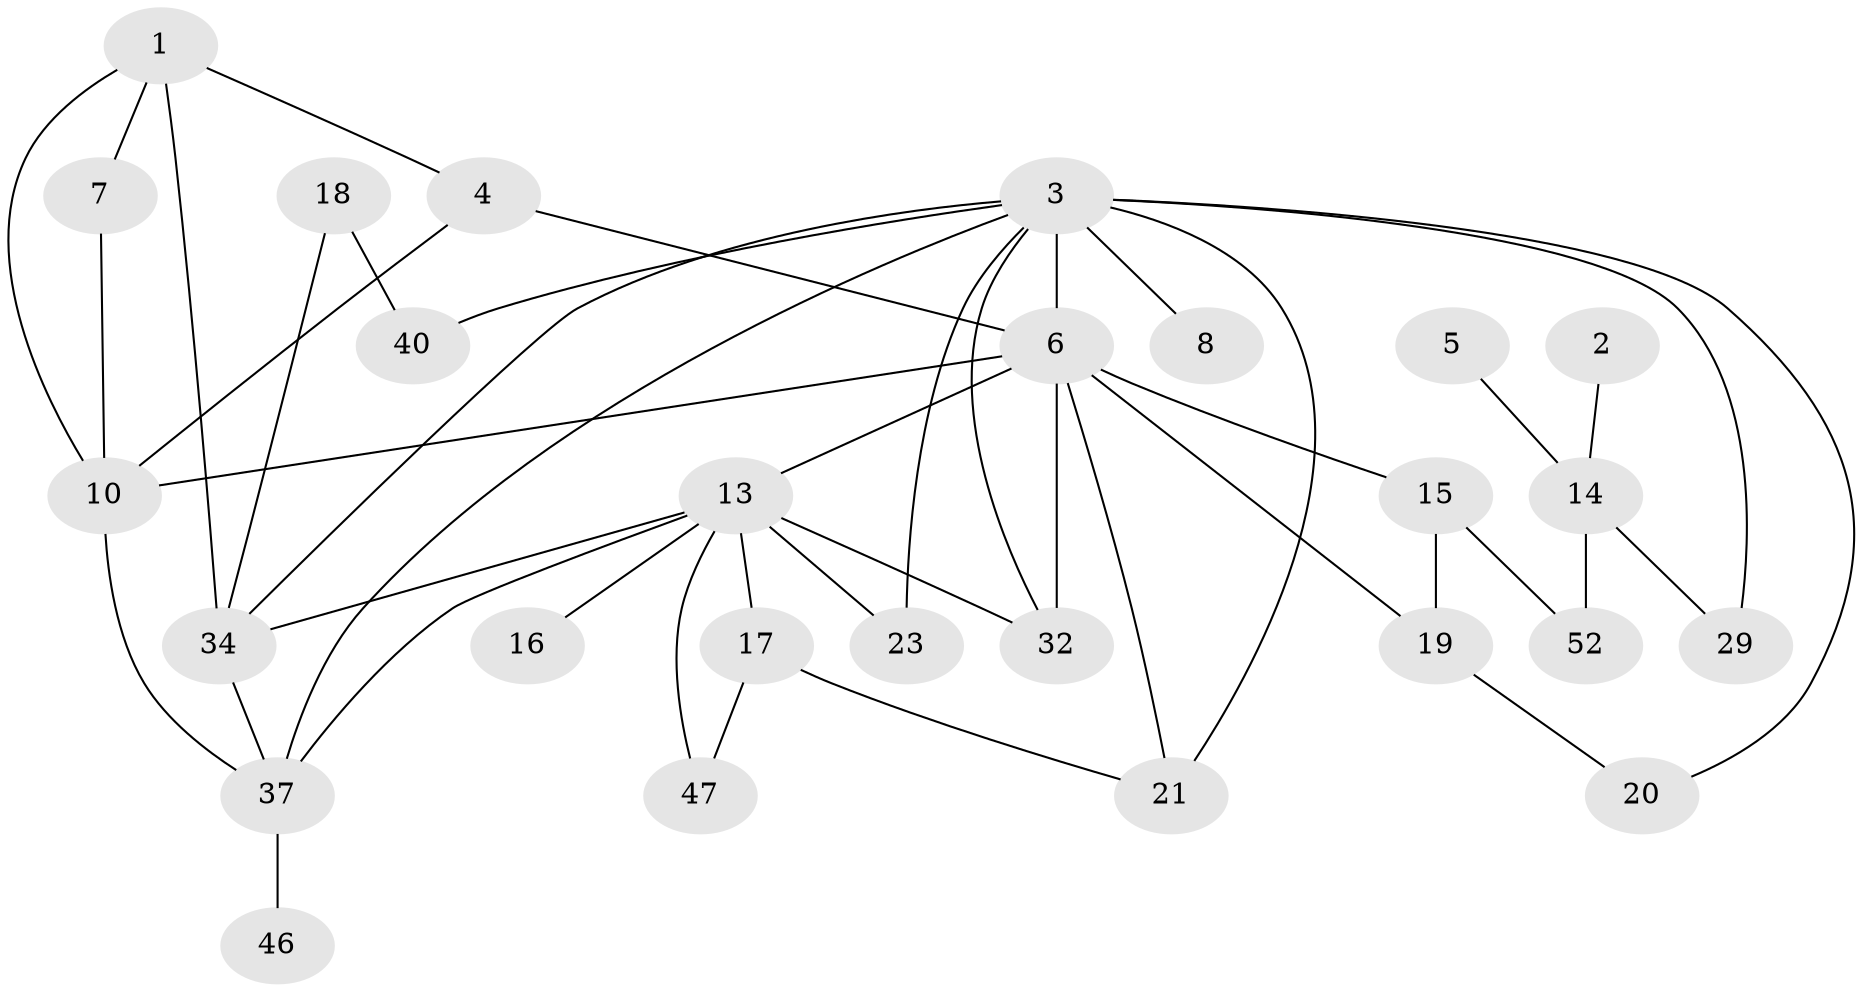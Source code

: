 // original degree distribution, {4: 0.16363636363636364, 2: 0.2909090909090909, 5: 0.09090909090909091, 3: 0.23636363636363636, 1: 0.18181818181818182, 6: 0.03636363636363636}
// Generated by graph-tools (version 1.1) at 2025/13/03/09/25 04:13:13]
// undirected, 27 vertices, 44 edges
graph export_dot {
graph [start="1"]
  node [color=gray90,style=filled];
  1 [super="+25+43+39+27"];
  2 [super="+53"];
  3 [super="+30+9+24"];
  4;
  5;
  6 [super="+42+11+12"];
  7;
  8 [super="+51"];
  10 [super="+44"];
  13 [super="+22+33"];
  14 [super="+49"];
  15;
  16;
  17;
  18;
  19 [super="+48"];
  20;
  21 [super="+28"];
  23;
  29;
  32 [super="+36"];
  34 [super="+35"];
  37 [super="+41"];
  40;
  46;
  47 [super="+55"];
  52;
  1 -- 7;
  1 -- 10;
  1 -- 4;
  1 -- 34;
  2 -- 14;
  3 -- 20;
  3 -- 37;
  3 -- 29;
  3 -- 23 [weight=2];
  3 -- 40;
  3 -- 6 [weight=3];
  3 -- 32;
  3 -- 21;
  3 -- 8;
  3 -- 34;
  4 -- 10;
  4 -- 6;
  5 -- 14;
  6 -- 15;
  6 -- 32;
  6 -- 21;
  6 -- 13;
  6 -- 19;
  6 -- 10;
  7 -- 10;
  10 -- 37;
  13 -- 16;
  13 -- 17;
  13 -- 37;
  13 -- 23;
  13 -- 47;
  13 -- 32;
  13 -- 34;
  14 -- 52 [weight=2];
  14 -- 29;
  15 -- 19;
  15 -- 52;
  17 -- 47;
  17 -- 21;
  18 -- 34;
  18 -- 40;
  19 -- 20;
  34 -- 37;
  37 -- 46;
}
